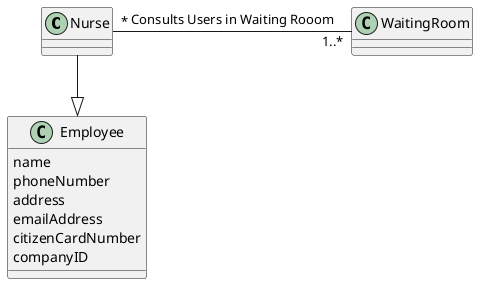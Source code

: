 @startuml
'https://plantuml.com/class-diagram

class Nurse{}


class Employee{
name
phoneNumber
address
emailAddress
citizenCardNumber
companyID
}




class WaitingRoom{}


Nurse--|>Employee
Nurse "*" -right- "1..*" WaitingRoom : Consults Users in Waiting Rooom
@enduml